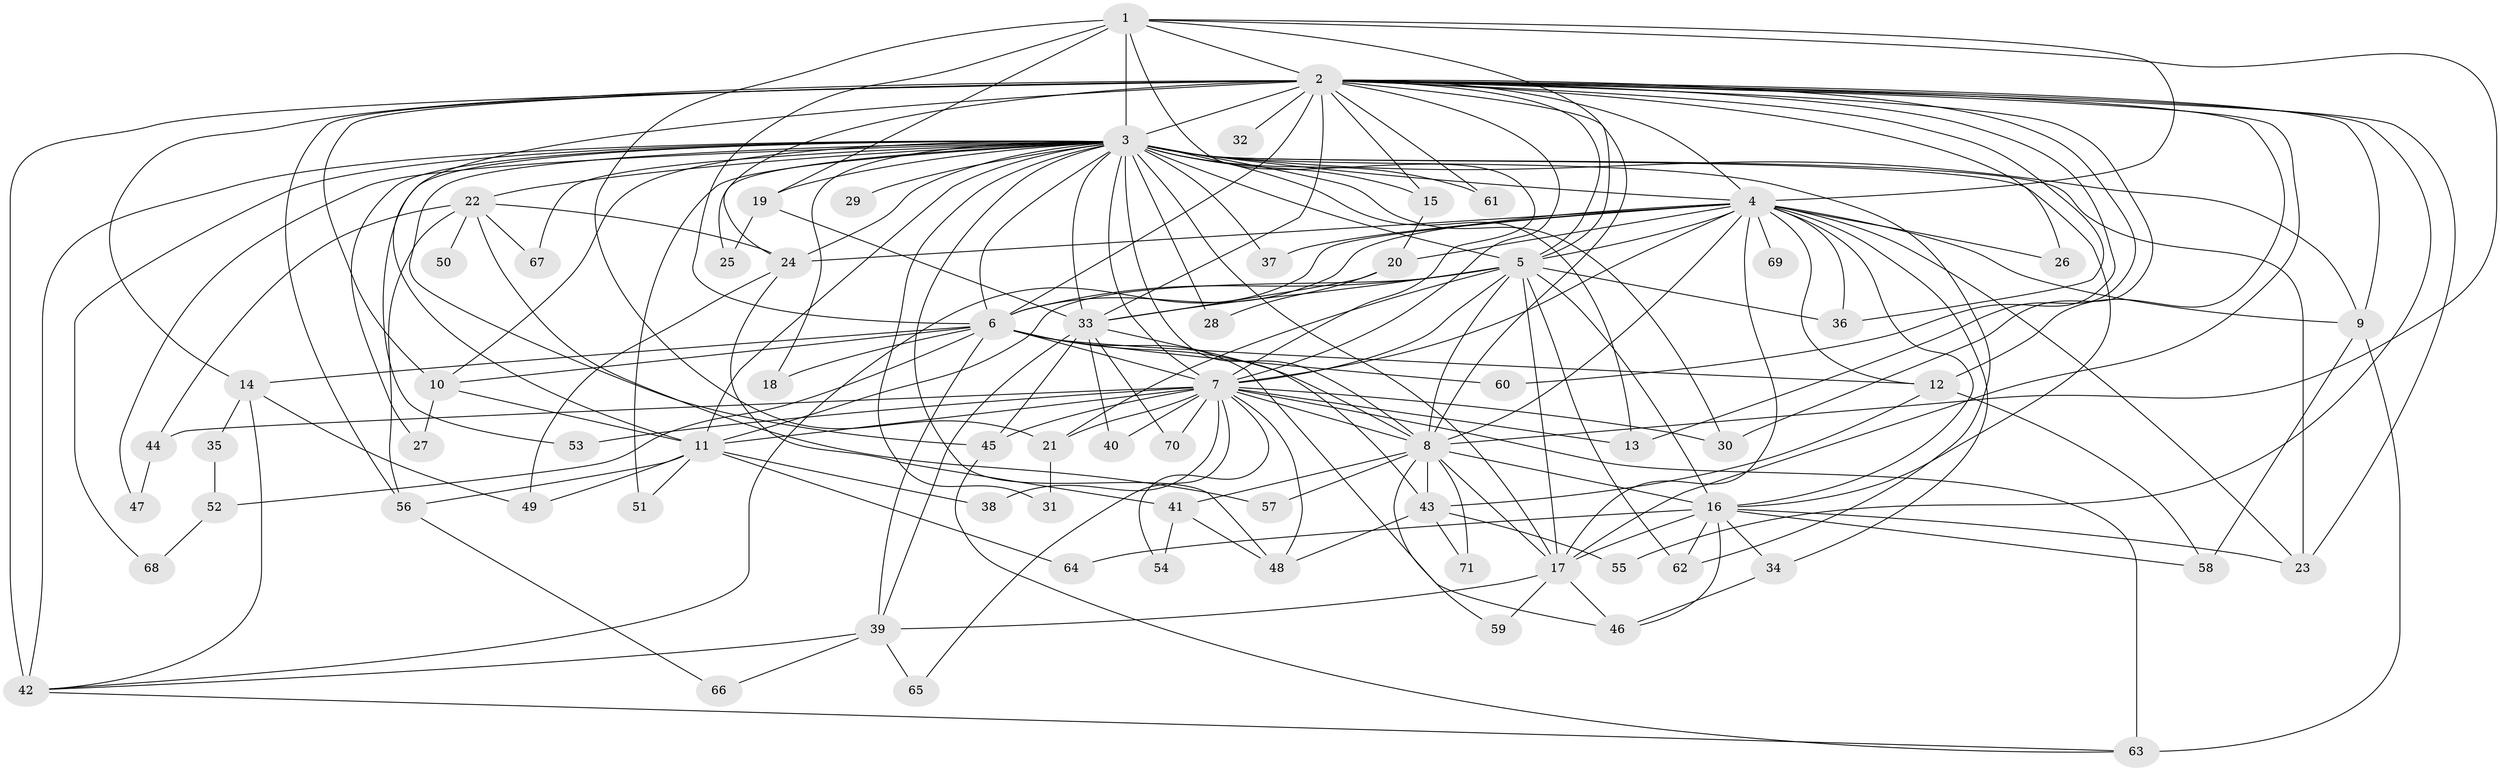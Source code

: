 // original degree distribution, {23: 0.014184397163120567, 31: 0.0070921985815602835, 38: 0.0070921985815602835, 24: 0.02127659574468085, 17: 0.0070921985815602835, 20: 0.0070921985815602835, 18: 0.0070921985815602835, 4: 0.1276595744680851, 5: 0.02127659574468085, 6: 0.028368794326241134, 3: 0.2198581560283688, 2: 0.5177304964539007, 10: 0.0070921985815602835, 12: 0.0070921985815602835}
// Generated by graph-tools (version 1.1) at 2025/34/03/09/25 02:34:44]
// undirected, 71 vertices, 187 edges
graph export_dot {
graph [start="1"]
  node [color=gray90,style=filled];
  1;
  2;
  3;
  4;
  5;
  6;
  7;
  8;
  9;
  10;
  11;
  12;
  13;
  14;
  15;
  16;
  17;
  18;
  19;
  20;
  21;
  22;
  23;
  24;
  25;
  26;
  27;
  28;
  29;
  30;
  31;
  32;
  33;
  34;
  35;
  36;
  37;
  38;
  39;
  40;
  41;
  42;
  43;
  44;
  45;
  46;
  47;
  48;
  49;
  50;
  51;
  52;
  53;
  54;
  55;
  56;
  57;
  58;
  59;
  60;
  61;
  62;
  63;
  64;
  65;
  66;
  67;
  68;
  69;
  70;
  71;
  1 -- 2 [weight=3.0];
  1 -- 3 [weight=12.0];
  1 -- 4 [weight=2.0];
  1 -- 5 [weight=1.0];
  1 -- 6 [weight=1.0];
  1 -- 7 [weight=1.0];
  1 -- 8 [weight=1.0];
  1 -- 19 [weight=1.0];
  1 -- 21 [weight=1.0];
  2 -- 3 [weight=6.0];
  2 -- 4 [weight=2.0];
  2 -- 5 [weight=2.0];
  2 -- 6 [weight=3.0];
  2 -- 7 [weight=3.0];
  2 -- 8 [weight=3.0];
  2 -- 9 [weight=1.0];
  2 -- 10 [weight=1.0];
  2 -- 11 [weight=2.0];
  2 -- 12 [weight=1.0];
  2 -- 13 [weight=1.0];
  2 -- 14 [weight=1.0];
  2 -- 15 [weight=2.0];
  2 -- 17 [weight=1.0];
  2 -- 23 [weight=1.0];
  2 -- 24 [weight=1.0];
  2 -- 26 [weight=1.0];
  2 -- 30 [weight=1.0];
  2 -- 32 [weight=1.0];
  2 -- 33 [weight=2.0];
  2 -- 36 [weight=1.0];
  2 -- 42 [weight=5.0];
  2 -- 55 [weight=1.0];
  2 -- 56 [weight=1.0];
  2 -- 60 [weight=1.0];
  2 -- 61 [weight=1.0];
  3 -- 4 [weight=2.0];
  3 -- 5 [weight=3.0];
  3 -- 6 [weight=3.0];
  3 -- 7 [weight=2.0];
  3 -- 8 [weight=3.0];
  3 -- 9 [weight=1.0];
  3 -- 10 [weight=2.0];
  3 -- 11 [weight=1.0];
  3 -- 13 [weight=1.0];
  3 -- 15 [weight=2.0];
  3 -- 16 [weight=2.0];
  3 -- 17 [weight=1.0];
  3 -- 18 [weight=1.0];
  3 -- 19 [weight=1.0];
  3 -- 22 [weight=2.0];
  3 -- 23 [weight=3.0];
  3 -- 24 [weight=1.0];
  3 -- 25 [weight=1.0];
  3 -- 27 [weight=1.0];
  3 -- 28 [weight=1.0];
  3 -- 29 [weight=1.0];
  3 -- 30 [weight=1.0];
  3 -- 31 [weight=2.0];
  3 -- 33 [weight=3.0];
  3 -- 37 [weight=1.0];
  3 -- 42 [weight=1.0];
  3 -- 45 [weight=2.0];
  3 -- 47 [weight=1.0];
  3 -- 48 [weight=1.0];
  3 -- 51 [weight=1.0];
  3 -- 53 [weight=1.0];
  3 -- 61 [weight=1.0];
  3 -- 62 [weight=2.0];
  3 -- 67 [weight=1.0];
  3 -- 68 [weight=1.0];
  4 -- 5 [weight=1.0];
  4 -- 6 [weight=1.0];
  4 -- 7 [weight=1.0];
  4 -- 8 [weight=1.0];
  4 -- 9 [weight=1.0];
  4 -- 12 [weight=1.0];
  4 -- 16 [weight=1.0];
  4 -- 17 [weight=1.0];
  4 -- 20 [weight=1.0];
  4 -- 23 [weight=1.0];
  4 -- 24 [weight=1.0];
  4 -- 26 [weight=1.0];
  4 -- 34 [weight=1.0];
  4 -- 36 [weight=1.0];
  4 -- 37 [weight=1.0];
  4 -- 42 [weight=1.0];
  4 -- 69 [weight=1.0];
  5 -- 6 [weight=2.0];
  5 -- 7 [weight=1.0];
  5 -- 8 [weight=1.0];
  5 -- 11 [weight=1.0];
  5 -- 16 [weight=7.0];
  5 -- 17 [weight=1.0];
  5 -- 21 [weight=1.0];
  5 -- 33 [weight=1.0];
  5 -- 36 [weight=1.0];
  5 -- 62 [weight=1.0];
  6 -- 7 [weight=1.0];
  6 -- 8 [weight=1.0];
  6 -- 10 [weight=1.0];
  6 -- 12 [weight=1.0];
  6 -- 14 [weight=1.0];
  6 -- 18 [weight=1.0];
  6 -- 39 [weight=1.0];
  6 -- 46 [weight=1.0];
  6 -- 52 [weight=1.0];
  6 -- 60 [weight=1.0];
  7 -- 8 [weight=1.0];
  7 -- 11 [weight=1.0];
  7 -- 13 [weight=1.0];
  7 -- 21 [weight=1.0];
  7 -- 30 [weight=1.0];
  7 -- 38 [weight=1.0];
  7 -- 40 [weight=1.0];
  7 -- 44 [weight=1.0];
  7 -- 45 [weight=1.0];
  7 -- 48 [weight=1.0];
  7 -- 53 [weight=1.0];
  7 -- 54 [weight=1.0];
  7 -- 63 [weight=1.0];
  7 -- 65 [weight=1.0];
  7 -- 70 [weight=1.0];
  8 -- 16 [weight=1.0];
  8 -- 17 [weight=1.0];
  8 -- 41 [weight=1.0];
  8 -- 43 [weight=1.0];
  8 -- 57 [weight=1.0];
  8 -- 59 [weight=1.0];
  8 -- 71 [weight=1.0];
  9 -- 58 [weight=1.0];
  9 -- 63 [weight=2.0];
  10 -- 11 [weight=1.0];
  10 -- 27 [weight=1.0];
  11 -- 38 [weight=1.0];
  11 -- 49 [weight=1.0];
  11 -- 51 [weight=1.0];
  11 -- 56 [weight=1.0];
  11 -- 64 [weight=1.0];
  12 -- 43 [weight=1.0];
  12 -- 58 [weight=1.0];
  14 -- 35 [weight=1.0];
  14 -- 42 [weight=1.0];
  14 -- 49 [weight=1.0];
  15 -- 20 [weight=1.0];
  16 -- 17 [weight=1.0];
  16 -- 23 [weight=1.0];
  16 -- 34 [weight=1.0];
  16 -- 46 [weight=1.0];
  16 -- 58 [weight=1.0];
  16 -- 62 [weight=1.0];
  16 -- 64 [weight=1.0];
  17 -- 39 [weight=1.0];
  17 -- 46 [weight=1.0];
  17 -- 59 [weight=1.0];
  19 -- 25 [weight=1.0];
  19 -- 33 [weight=1.0];
  20 -- 28 [weight=1.0];
  20 -- 33 [weight=1.0];
  21 -- 31 [weight=1.0];
  22 -- 24 [weight=1.0];
  22 -- 44 [weight=1.0];
  22 -- 50 [weight=1.0];
  22 -- 56 [weight=1.0];
  22 -- 57 [weight=1.0];
  22 -- 67 [weight=1.0];
  24 -- 41 [weight=1.0];
  24 -- 49 [weight=1.0];
  33 -- 39 [weight=1.0];
  33 -- 40 [weight=1.0];
  33 -- 43 [weight=1.0];
  33 -- 45 [weight=1.0];
  33 -- 70 [weight=1.0];
  34 -- 46 [weight=1.0];
  35 -- 52 [weight=1.0];
  39 -- 42 [weight=1.0];
  39 -- 65 [weight=1.0];
  39 -- 66 [weight=1.0];
  41 -- 48 [weight=1.0];
  41 -- 54 [weight=1.0];
  42 -- 63 [weight=1.0];
  43 -- 48 [weight=1.0];
  43 -- 55 [weight=1.0];
  43 -- 71 [weight=1.0];
  44 -- 47 [weight=1.0];
  45 -- 63 [weight=1.0];
  52 -- 68 [weight=1.0];
  56 -- 66 [weight=1.0];
}
